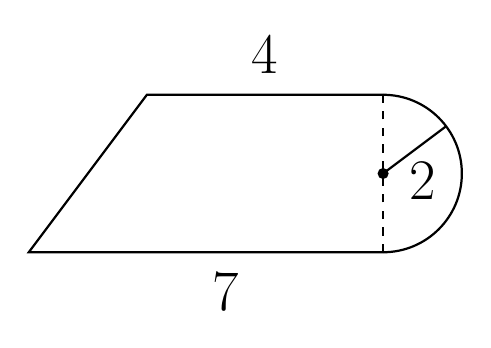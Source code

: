 \begin{tikzpicture}
\node at (0,0) {};

\draw[thick] (2,-1) -- (-2.5,-1) -- (-1,1) -- (2,1);
\draw[thick, dashed] (2,-1) -- (2,1);
\fill (2,0) node (v3) {} circle (2pt);

\draw[thick] (2,1) arc (90:-90:1);

\draw[thick] (2,0) -- (2.8,0.6);

\node at (2.5,-0.1) {\huge 2};
\node at (0.5,1.5) {\huge 4};
\node at (0,-1.5) {\huge 7};
\end{tikzpicture}